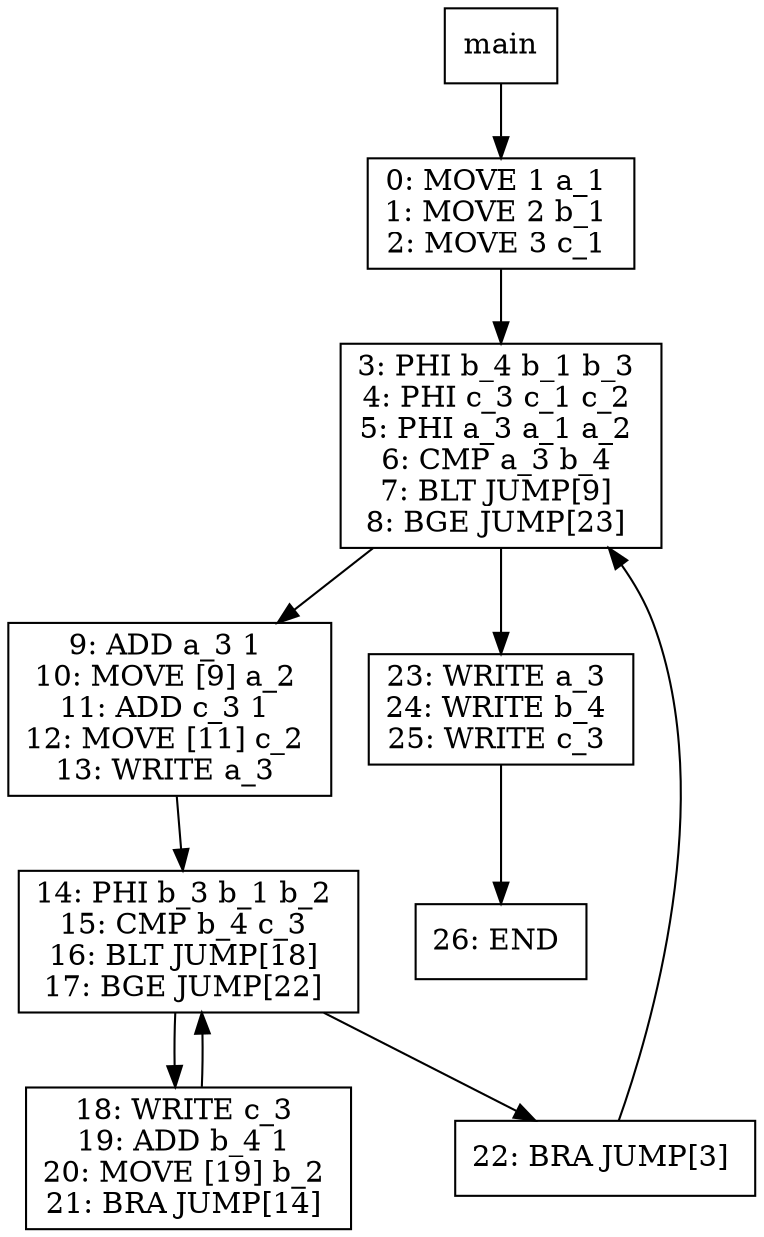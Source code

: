 digraph test010 {
node [shape=box]
1[label="main"]
1 -> 3
3[label="0: MOVE 1 a_1 
1: MOVE 2 b_1 
2: MOVE 3 c_1 
"]
3 -> 6
6[label="3: PHI b_4 b_1 b_3 
4: PHI c_3 c_1 c_2 
5: PHI a_3 a_1 a_2 
6: CMP a_3 b_4 
7: BLT JUMP[9] 
8: BGE JUMP[23] 
"]
6 -> 8
8[label="9: ADD a_3 1 
10: MOVE [9] a_2 
11: ADD c_3 1 
12: MOVE [11] c_2 
13: WRITE a_3 
"]
8 -> 11
11[label="14: PHI b_3 b_1 b_2 
15: CMP b_4 c_3 
16: BLT JUMP[18] 
17: BGE JUMP[22] 
"]
11 -> 13
13[label="18: WRITE c_3 
19: ADD b_4 1 
20: MOVE [19] b_2 
21: BRA JUMP[14] 
"]
13 -> 11
11 -> 12
12[label="22: BRA JUMP[3] 
"]
12 -> 6
6 -> 7
7[label="23: WRITE a_3 
24: WRITE b_4 
25: WRITE c_3 
"]
7 -> 18
18[label="26: END 
"]
}
